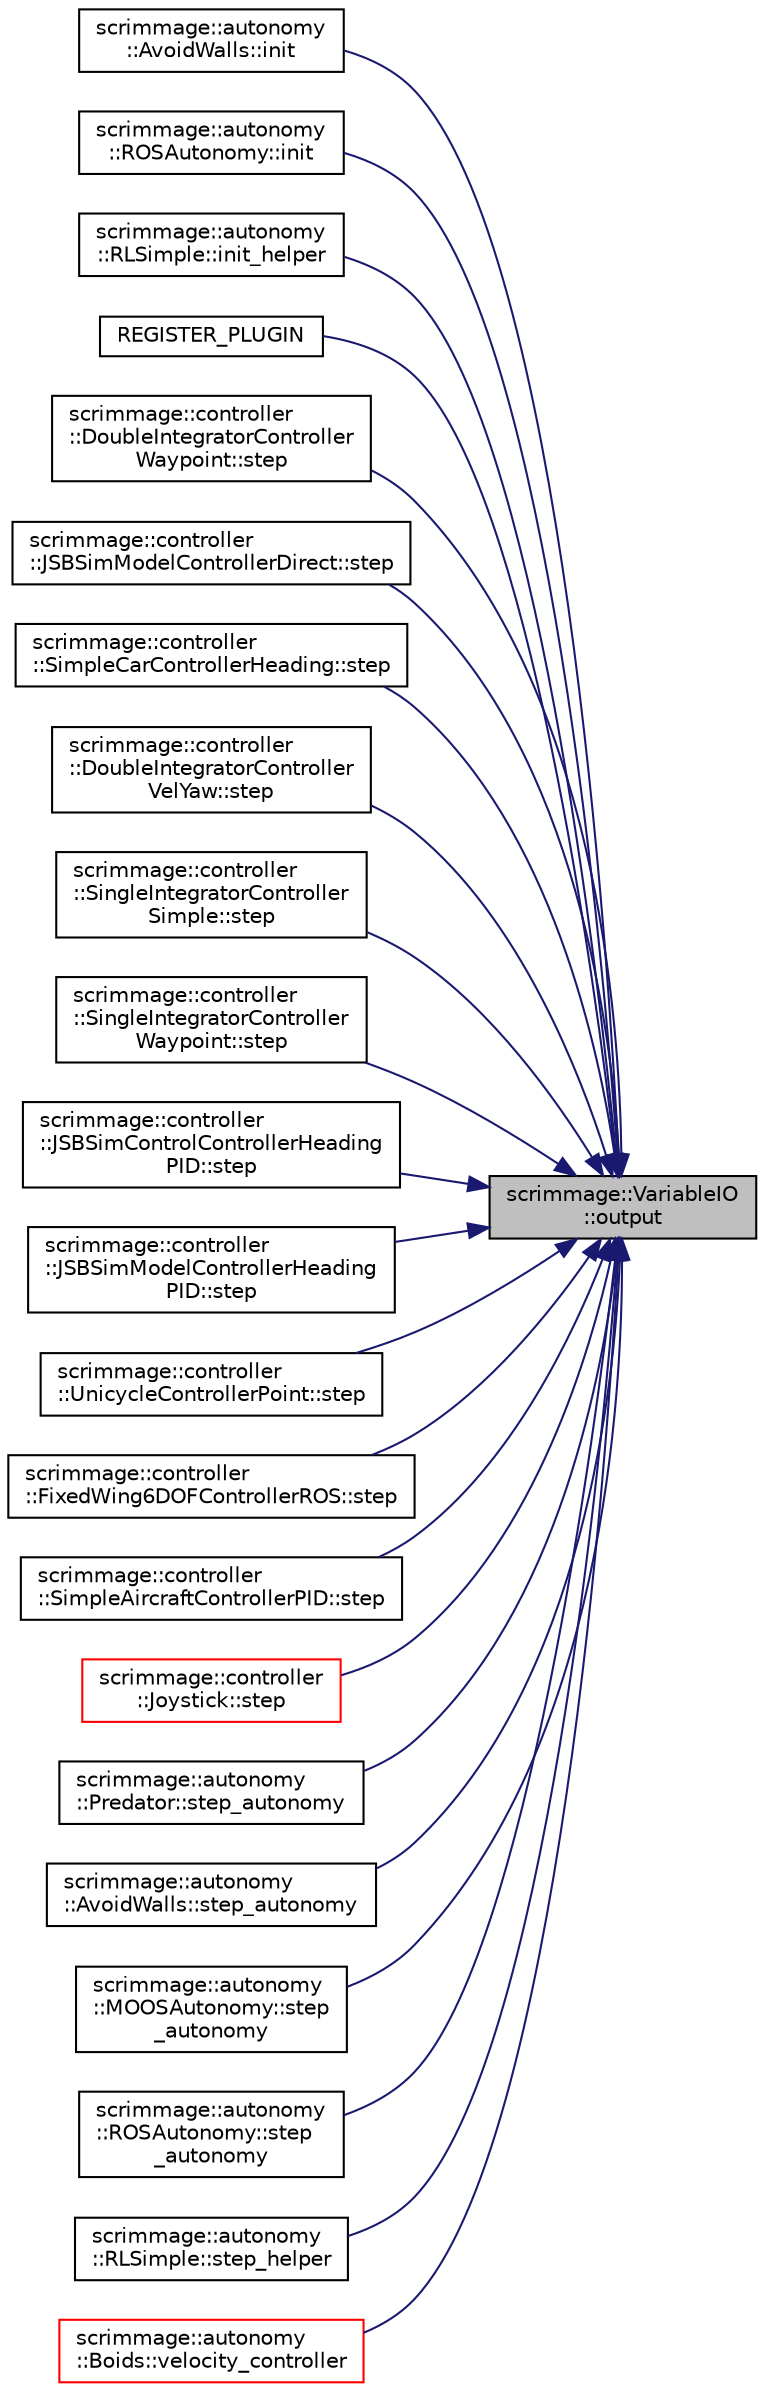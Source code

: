 digraph "scrimmage::VariableIO::output"
{
 // LATEX_PDF_SIZE
  edge [fontname="Helvetica",fontsize="10",labelfontname="Helvetica",labelfontsize="10"];
  node [fontname="Helvetica",fontsize="10",shape=record];
  rankdir="RL";
  Node1 [label="scrimmage::VariableIO\l::output",height=0.2,width=0.4,color="black", fillcolor="grey75", style="filled", fontcolor="black",tooltip=" "];
  Node1 -> Node2 [dir="back",color="midnightblue",fontsize="10",style="solid",fontname="Helvetica"];
  Node2 [label="scrimmage::autonomy\l::AvoidWalls::init",height=0.2,width=0.4,color="black", fillcolor="white", style="filled",URL="$classscrimmage_1_1autonomy_1_1AvoidWalls.html#a856deb64a6531aa643b60a8dbca4e726",tooltip=" "];
  Node1 -> Node3 [dir="back",color="midnightblue",fontsize="10",style="solid",fontname="Helvetica"];
  Node3 [label="scrimmage::autonomy\l::ROSAutonomy::init",height=0.2,width=0.4,color="black", fillcolor="white", style="filled",URL="$classscrimmage_1_1autonomy_1_1ROSAutonomy.html#a0762bc50aeda581506e4457354bcc790",tooltip=" "];
  Node1 -> Node4 [dir="back",color="midnightblue",fontsize="10",style="solid",fontname="Helvetica"];
  Node4 [label="scrimmage::autonomy\l::RLSimple::init_helper",height=0.2,width=0.4,color="black", fillcolor="white", style="filled",URL="$classscrimmage_1_1autonomy_1_1RLSimple.html#aa49d15631ec45b4dfaa944be1642e529",tooltip=" "];
  Node1 -> Node5 [dir="back",color="midnightblue",fontsize="10",style="solid",fontname="Helvetica"];
  Node5 [label="REGISTER_PLUGIN",height=0.2,width=0.4,color="black", fillcolor="white", style="filled",URL="$ArduPilot_8cpp.html#aa26b41fb7b6c341c0408e5f8aa1836ee",tooltip=" "];
  Node1 -> Node6 [dir="back",color="midnightblue",fontsize="10",style="solid",fontname="Helvetica"];
  Node6 [label="scrimmage::controller\l::DoubleIntegratorController\lWaypoint::step",height=0.2,width=0.4,color="black", fillcolor="white", style="filled",URL="$classscrimmage_1_1controller_1_1DoubleIntegratorControllerWaypoint.html#a1bbe9620130569f311d76898ba5ef8ed",tooltip=" "];
  Node1 -> Node7 [dir="back",color="midnightblue",fontsize="10",style="solid",fontname="Helvetica"];
  Node7 [label="scrimmage::controller\l::JSBSimModelControllerDirect::step",height=0.2,width=0.4,color="black", fillcolor="white", style="filled",URL="$classscrimmage_1_1controller_1_1JSBSimModelControllerDirect.html#a7bd0778435e1223cb06ba0b1cda0f289",tooltip=" "];
  Node1 -> Node8 [dir="back",color="midnightblue",fontsize="10",style="solid",fontname="Helvetica"];
  Node8 [label="scrimmage::controller\l::SimpleCarControllerHeading::step",height=0.2,width=0.4,color="black", fillcolor="white", style="filled",URL="$classscrimmage_1_1controller_1_1SimpleCarControllerHeading.html#a24b6cf91f360155d98b7d325ec5e8138",tooltip=" "];
  Node1 -> Node9 [dir="back",color="midnightblue",fontsize="10",style="solid",fontname="Helvetica"];
  Node9 [label="scrimmage::controller\l::DoubleIntegratorController\lVelYaw::step",height=0.2,width=0.4,color="black", fillcolor="white", style="filled",URL="$classscrimmage_1_1controller_1_1DoubleIntegratorControllerVelYaw.html#aeb6623951861d31a2877b3d90fedb043",tooltip=" "];
  Node1 -> Node10 [dir="back",color="midnightblue",fontsize="10",style="solid",fontname="Helvetica"];
  Node10 [label="scrimmage::controller\l::SingleIntegratorController\lSimple::step",height=0.2,width=0.4,color="black", fillcolor="white", style="filled",URL="$classscrimmage_1_1controller_1_1SingleIntegratorControllerSimple.html#a76256070b88c59ff30f2e6de5b40dea6",tooltip=" "];
  Node1 -> Node11 [dir="back",color="midnightblue",fontsize="10",style="solid",fontname="Helvetica"];
  Node11 [label="scrimmage::controller\l::SingleIntegratorController\lWaypoint::step",height=0.2,width=0.4,color="black", fillcolor="white", style="filled",URL="$classscrimmage_1_1controller_1_1SingleIntegratorControllerWaypoint.html#a89bc4552ade0e1db67d34f62cc8e0b6d",tooltip=" "];
  Node1 -> Node12 [dir="back",color="midnightblue",fontsize="10",style="solid",fontname="Helvetica"];
  Node12 [label="scrimmage::controller\l::JSBSimControlControllerHeading\lPID::step",height=0.2,width=0.4,color="black", fillcolor="white", style="filled",URL="$classscrimmage_1_1controller_1_1JSBSimControlControllerHeadingPID.html#a8111f6af651d500f112128d06bf2b0c5",tooltip=" "];
  Node1 -> Node13 [dir="back",color="midnightblue",fontsize="10",style="solid",fontname="Helvetica"];
  Node13 [label="scrimmage::controller\l::JSBSimModelControllerHeading\lPID::step",height=0.2,width=0.4,color="black", fillcolor="white", style="filled",URL="$classscrimmage_1_1controller_1_1JSBSimModelControllerHeadingPID.html#a70769acf07b591b4a86cf53d387622e4",tooltip=" "];
  Node1 -> Node14 [dir="back",color="midnightblue",fontsize="10",style="solid",fontname="Helvetica"];
  Node14 [label="scrimmage::controller\l::UnicycleControllerPoint::step",height=0.2,width=0.4,color="black", fillcolor="white", style="filled",URL="$classscrimmage_1_1controller_1_1UnicycleControllerPoint.html#ae3218a31adc33d1658b8b936409d1c6d",tooltip=" "];
  Node1 -> Node15 [dir="back",color="midnightblue",fontsize="10",style="solid",fontname="Helvetica"];
  Node15 [label="scrimmage::controller\l::FixedWing6DOFControllerROS::step",height=0.2,width=0.4,color="black", fillcolor="white", style="filled",URL="$classscrimmage_1_1controller_1_1FixedWing6DOFControllerROS.html#a05f52301a2c72d349d62cda650e83e34",tooltip=" "];
  Node1 -> Node16 [dir="back",color="midnightblue",fontsize="10",style="solid",fontname="Helvetica"];
  Node16 [label="scrimmage::controller\l::SimpleAircraftControllerPID::step",height=0.2,width=0.4,color="black", fillcolor="white", style="filled",URL="$classscrimmage_1_1controller_1_1SimpleAircraftControllerPID.html#a0a5e89cf6f0c9100ddd9ef2c008155b5",tooltip=" "];
  Node1 -> Node17 [dir="back",color="midnightblue",fontsize="10",style="solid",fontname="Helvetica"];
  Node17 [label="scrimmage::controller\l::Joystick::step",height=0.2,width=0.4,color="red", fillcolor="white", style="filled",URL="$classscrimmage_1_1controller_1_1Joystick.html#a3459ea972cab200e63fbca89c3841970",tooltip=" "];
  Node1 -> Node19 [dir="back",color="midnightblue",fontsize="10",style="solid",fontname="Helvetica"];
  Node19 [label="scrimmage::autonomy\l::Predator::step_autonomy",height=0.2,width=0.4,color="black", fillcolor="white", style="filled",URL="$classscrimmage_1_1autonomy_1_1Predator.html#aeb11da627136c1e59c422fe9da85b672",tooltip=" "];
  Node1 -> Node20 [dir="back",color="midnightblue",fontsize="10",style="solid",fontname="Helvetica"];
  Node20 [label="scrimmage::autonomy\l::AvoidWalls::step_autonomy",height=0.2,width=0.4,color="black", fillcolor="white", style="filled",URL="$classscrimmage_1_1autonomy_1_1AvoidWalls.html#ac0c3ae2ab7d08364fd2d6d0edbd16295",tooltip=" "];
  Node1 -> Node21 [dir="back",color="midnightblue",fontsize="10",style="solid",fontname="Helvetica"];
  Node21 [label="scrimmage::autonomy\l::MOOSAutonomy::step\l_autonomy",height=0.2,width=0.4,color="black", fillcolor="white", style="filled",URL="$classscrimmage_1_1autonomy_1_1MOOSAutonomy.html#aa4b759ba734910f907fc5c6608e366e3",tooltip=" "];
  Node1 -> Node22 [dir="back",color="midnightblue",fontsize="10",style="solid",fontname="Helvetica"];
  Node22 [label="scrimmage::autonomy\l::ROSAutonomy::step\l_autonomy",height=0.2,width=0.4,color="black", fillcolor="white", style="filled",URL="$classscrimmage_1_1autonomy_1_1ROSAutonomy.html#a2a3a97ec4c9c00fb6909b9576e2d88e8",tooltip=" "];
  Node1 -> Node23 [dir="back",color="midnightblue",fontsize="10",style="solid",fontname="Helvetica"];
  Node23 [label="scrimmage::autonomy\l::RLSimple::step_helper",height=0.2,width=0.4,color="black", fillcolor="white", style="filled",URL="$classscrimmage_1_1autonomy_1_1RLSimple.html#adedf709fad73937f198e8b86ea6bb06d",tooltip=" "];
  Node1 -> Node24 [dir="back",color="midnightblue",fontsize="10",style="solid",fontname="Helvetica"];
  Node24 [label="scrimmage::autonomy\l::Boids::velocity_controller",height=0.2,width=0.4,color="red", fillcolor="white", style="filled",URL="$classscrimmage_1_1autonomy_1_1Boids.html#abde49105061d8707d560c2c030c40af2",tooltip=" "];
}
